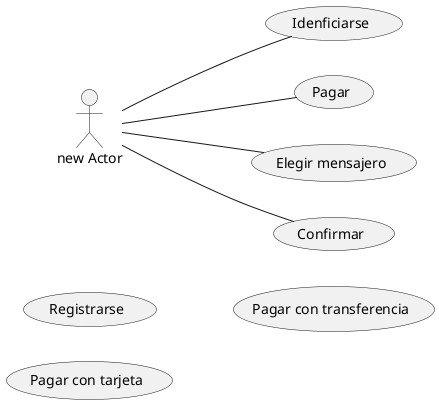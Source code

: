 @startuml
left to right direction
:new Actor: -- (Idenficiarse)
:new Actor: -- (Pagar)
:new Actor: -- (Elegir mensajero)
:new Actor: -- (Confirmar)
(Registrarse)
(Pagar con tarjeta)
(Pagar con transferencia)
@enduml